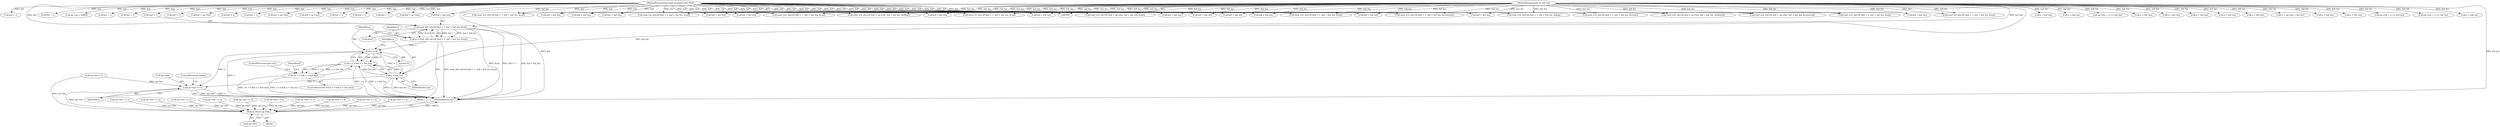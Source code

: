 digraph "0_radare2_bd276ef2fd8ac3401e65be7c126a43175ccfbcd7@API" {
"1001044" [label="(Call,read_u64_leb128 (buf + 1, buf + buf_len, &val))"];
"1000102" [label="(MethodParameterIn,const unsigned char *buf)"];
"1000103" [label="(MethodParameterIn,int buf_len)"];
"1001042" [label="(Call,n = read_u64_leb128 (buf + 1, buf + buf_len, &val))"];
"1001056" [label="(Call,n > 0)"];
"1001055" [label="(Call,n > 0 && n < buf_len)"];
"1001054" [label="(Call,!(n > 0 && n < buf_len))"];
"1001059" [label="(Call,n < buf_len)"];
"1001069" [label="(Call,op->len += n)"];
"1001077" [label="(Return,return op->len;)"];
"1000451" [label="(Call,read_u32_leb128 (buf + 1, buf + buf_len, &count))"];
"1000951" [label="(Call,n < buf_len)"];
"1001065" [label="(Identifier,d)"];
"1000937" [label="(Call,buf + 1)"];
"1000105" [label="(Call,op->len = 1)"];
"1001055" [label="(Call,n > 0 && n < buf_len)"];
"1001053" [label="(ControlStructure,if (!(n > 0 && n < buf_len)))"];
"1000102" [label="(MethodParameterIn,const unsigned char *buf)"];
"1000684" [label="(Call,buf + op->len)"];
"1000428" [label="(Call,op->len += n)"];
"1001054" [label="(Call,!(n > 0 && n < buf_len))"];
"1001005" [label="(Call,buf + 1)"];
"1001078" [label="(Call,op->len)"];
"1000307" [label="(Call,n < buf_len)"];
"1000974" [label="(Call,buf + buf_len)"];
"1000811" [label="(Call,read_u32_leb128 (buf + 1, buf + buf_len, &flag))"];
"1000103" [label="(MethodParameterIn,int buf_len)"];
"1000893" [label="(Call,buf + buf_len)"];
"1001045" [label="(Call,buf + 1)"];
"1000382" [label="(Call,op->len += n)"];
"1000989" [label="(Call,op->len += n)"];
"1001008" [label="(Call,buf + buf_len)"];
"1000838" [label="(Call,buf + op->len)"];
"1000539" [label="(Call,buf + buf_len)"];
"1000517" [label="(Call,op->len + n <= buf_len)"];
"1001036" [label="(Block,)"];
"1000661" [label="(Call,buf + buf_len)"];
"1001060" [label="(Identifier,n)"];
"1001044" [label="(Call,read_u64_leb128 (buf + 1, buf + buf_len, &val))"];
"1000889" [label="(Call,read_u32_leb128 (buf + 1, buf + buf_len, &reserved))"];
"1000936" [label="(Call,read_i32_leb128 (buf + 1, buf + buf_len, &val))"];
"1001073" [label="(Identifier,n)"];
"1000689" [label="(Call,buf + buf_len)"];
"1001019" [label="(Call,n < buf_len)"];
"1001043" [label="(Identifier,n)"];
"1000672" [label="(Call,n < buf_len)"];
"1000756" [label="(Call,n < buf_len)"];
"1001051" [label="(Call,&val)"];
"1000826" [label="(Call,n < buf_len)"];
"1000722" [label="(Call,op->len += n)"];
"1000657" [label="(Call,read_u32_leb128 (buf + 1, buf + buf_len, &val))"];
"1001048" [label="(Call,buf + buf_len)"];
"1000971" [label="(Call,buf + 1)"];
"1000110" [label="(Call,op->op = buf[0])"];
"1000403" [label="(Call,buf + buf_len)"];
"1000683" [label="(Call,read_u32_leb128 (buf + op->len, buf + buf_len, &reserved))"];
"1001062" [label="(ControlStructure,goto err;)"];
"1000815" [label="(Call,buf + buf_len)"];
"1000745" [label="(Call,buf + buf_len)"];
"1000904" [label="(Call,n < buf_len)"];
"1001059" [label="(Call,n < buf_len)"];
"1000400" [label="(Call,buf + 1)"];
"1001069" [label="(Call,op->len += n)"];
"1000843" [label="(Call,buf + buf_len)"];
"1001077" [label="(Return,return op->len;)"];
"1000550" [label="(Call,n + op->len < buf_len)"];
"1000921" [label="(Call,op->len += n)"];
"1000104" [label="(Block,)"];
"1001061" [label="(Identifier,buf_len)"];
"1000890" [label="(Call,buf + 1)"];
"1000812" [label="(Call,buf + 1)"];
"1000414" [label="(Call,n < buf_len)"];
"1000533" [label="(Call,read_u32_leb128 (buf + op->len, buf + buf_len, &def))"];
"1000770" [label="(Call,op->len += n)"];
"1000940" [label="(Call,buf + buf_len)"];
"1000502" [label="(Call,read_u32_leb128 (buf + op->len, buf + buf_len, &table[i]))"];
"1000508" [label="(Call,buf + buf_len)"];
"1000293" [label="(Call,buf + 1)"];
"1001004" [label="(Call,read_u32_leb128 (buf + 1, buf + buf_len, &val))"];
"1000955" [label="(Call,op->len += n)"];
"1001058" [label="(Literal,0)"];
"1001074" [label="(ControlStructure,break;)"];
"1001029" [label="(Call,op->len += n)"];
"1000873" [label="(Call,op->len += n)"];
"1000292" [label="(Call,read_i32_leb128 (buf + 1, buf + buf_len, &val))"];
"1001042" [label="(Call,n = read_u64_leb128 (buf + 1, buf + buf_len, &val))"];
"1000399" [label="(Call,read_u32_leb128 (buf + 1, buf + buf_len, &val))"];
"1001097" [label="(MethodReturn,int)"];
"1000466" [label="(Call,n < buf_len)"];
"1000700" [label="(Call,op->len + n <= buf_len)"];
"1000296" [label="(Call,buf + buf_len)"];
"1000503" [label="(Call,buf + op->len)"];
"1000741" [label="(Call,read_u32_leb128 (buf + 1, buf + buf_len, &val))"];
"1000837" [label="(Call,read_u32_leb128 (buf + op->len, buf + buf_len, &offset))"];
"1001056" [label="(Call,n > 0)"];
"1000455" [label="(Call,buf + buf_len)"];
"1000970" [label="(Call,read_i64_leb128 (buf + 1, buf + buf_len, &val))"];
"1000452" [label="(Call,buf + 1)"];
"1001070" [label="(Call,op->len)"];
"1000854" [label="(Call,op->len + n <= buf_len)"];
"1001057" [label="(Identifier,n)"];
"1000985" [label="(Call,n < buf_len)"];
"1000559" [label="(Call,op->len += n)"];
"1000658" [label="(Call,buf + 1)"];
"1000534" [label="(Call,buf + op->len)"];
"1000742" [label="(Call,buf + 1)"];
"1001044" -> "1001042"  [label="AST: "];
"1001044" -> "1001051"  [label="CFG: "];
"1001045" -> "1001044"  [label="AST: "];
"1001048" -> "1001044"  [label="AST: "];
"1001051" -> "1001044"  [label="AST: "];
"1001042" -> "1001044"  [label="CFG: "];
"1001044" -> "1001097"  [label="DDG: &val"];
"1001044" -> "1001097"  [label="DDG: buf + 1"];
"1001044" -> "1001097"  [label="DDG: buf + buf_len"];
"1001044" -> "1001042"  [label="DDG: buf + 1"];
"1001044" -> "1001042"  [label="DDG: buf + buf_len"];
"1001044" -> "1001042"  [label="DDG: &val"];
"1000102" -> "1001044"  [label="DDG: buf"];
"1000103" -> "1001044"  [label="DDG: buf_len"];
"1000102" -> "1000100"  [label="AST: "];
"1000102" -> "1001097"  [label="DDG: buf"];
"1000102" -> "1000110"  [label="DDG: buf"];
"1000102" -> "1000292"  [label="DDG: buf"];
"1000102" -> "1000293"  [label="DDG: buf"];
"1000102" -> "1000296"  [label="DDG: buf"];
"1000102" -> "1000399"  [label="DDG: buf"];
"1000102" -> "1000400"  [label="DDG: buf"];
"1000102" -> "1000403"  [label="DDG: buf"];
"1000102" -> "1000451"  [label="DDG: buf"];
"1000102" -> "1000452"  [label="DDG: buf"];
"1000102" -> "1000455"  [label="DDG: buf"];
"1000102" -> "1000502"  [label="DDG: buf"];
"1000102" -> "1000503"  [label="DDG: buf"];
"1000102" -> "1000508"  [label="DDG: buf"];
"1000102" -> "1000533"  [label="DDG: buf"];
"1000102" -> "1000534"  [label="DDG: buf"];
"1000102" -> "1000539"  [label="DDG: buf"];
"1000102" -> "1000657"  [label="DDG: buf"];
"1000102" -> "1000658"  [label="DDG: buf"];
"1000102" -> "1000661"  [label="DDG: buf"];
"1000102" -> "1000683"  [label="DDG: buf"];
"1000102" -> "1000684"  [label="DDG: buf"];
"1000102" -> "1000689"  [label="DDG: buf"];
"1000102" -> "1000741"  [label="DDG: buf"];
"1000102" -> "1000742"  [label="DDG: buf"];
"1000102" -> "1000745"  [label="DDG: buf"];
"1000102" -> "1000811"  [label="DDG: buf"];
"1000102" -> "1000812"  [label="DDG: buf"];
"1000102" -> "1000815"  [label="DDG: buf"];
"1000102" -> "1000837"  [label="DDG: buf"];
"1000102" -> "1000838"  [label="DDG: buf"];
"1000102" -> "1000843"  [label="DDG: buf"];
"1000102" -> "1000889"  [label="DDG: buf"];
"1000102" -> "1000890"  [label="DDG: buf"];
"1000102" -> "1000893"  [label="DDG: buf"];
"1000102" -> "1000936"  [label="DDG: buf"];
"1000102" -> "1000937"  [label="DDG: buf"];
"1000102" -> "1000940"  [label="DDG: buf"];
"1000102" -> "1000970"  [label="DDG: buf"];
"1000102" -> "1000971"  [label="DDG: buf"];
"1000102" -> "1000974"  [label="DDG: buf"];
"1000102" -> "1001004"  [label="DDG: buf"];
"1000102" -> "1001005"  [label="DDG: buf"];
"1000102" -> "1001008"  [label="DDG: buf"];
"1000102" -> "1001045"  [label="DDG: buf"];
"1000102" -> "1001048"  [label="DDG: buf"];
"1000103" -> "1000100"  [label="AST: "];
"1000103" -> "1001097"  [label="DDG: buf_len"];
"1000103" -> "1000292"  [label="DDG: buf_len"];
"1000103" -> "1000296"  [label="DDG: buf_len"];
"1000103" -> "1000307"  [label="DDG: buf_len"];
"1000103" -> "1000399"  [label="DDG: buf_len"];
"1000103" -> "1000403"  [label="DDG: buf_len"];
"1000103" -> "1000414"  [label="DDG: buf_len"];
"1000103" -> "1000451"  [label="DDG: buf_len"];
"1000103" -> "1000455"  [label="DDG: buf_len"];
"1000103" -> "1000466"  [label="DDG: buf_len"];
"1000103" -> "1000502"  [label="DDG: buf_len"];
"1000103" -> "1000508"  [label="DDG: buf_len"];
"1000103" -> "1000517"  [label="DDG: buf_len"];
"1000103" -> "1000533"  [label="DDG: buf_len"];
"1000103" -> "1000539"  [label="DDG: buf_len"];
"1000103" -> "1000550"  [label="DDG: buf_len"];
"1000103" -> "1000657"  [label="DDG: buf_len"];
"1000103" -> "1000661"  [label="DDG: buf_len"];
"1000103" -> "1000672"  [label="DDG: buf_len"];
"1000103" -> "1000683"  [label="DDG: buf_len"];
"1000103" -> "1000689"  [label="DDG: buf_len"];
"1000103" -> "1000700"  [label="DDG: buf_len"];
"1000103" -> "1000741"  [label="DDG: buf_len"];
"1000103" -> "1000745"  [label="DDG: buf_len"];
"1000103" -> "1000756"  [label="DDG: buf_len"];
"1000103" -> "1000811"  [label="DDG: buf_len"];
"1000103" -> "1000815"  [label="DDG: buf_len"];
"1000103" -> "1000826"  [label="DDG: buf_len"];
"1000103" -> "1000837"  [label="DDG: buf_len"];
"1000103" -> "1000843"  [label="DDG: buf_len"];
"1000103" -> "1000854"  [label="DDG: buf_len"];
"1000103" -> "1000889"  [label="DDG: buf_len"];
"1000103" -> "1000893"  [label="DDG: buf_len"];
"1000103" -> "1000904"  [label="DDG: buf_len"];
"1000103" -> "1000936"  [label="DDG: buf_len"];
"1000103" -> "1000940"  [label="DDG: buf_len"];
"1000103" -> "1000951"  [label="DDG: buf_len"];
"1000103" -> "1000970"  [label="DDG: buf_len"];
"1000103" -> "1000974"  [label="DDG: buf_len"];
"1000103" -> "1000985"  [label="DDG: buf_len"];
"1000103" -> "1001004"  [label="DDG: buf_len"];
"1000103" -> "1001008"  [label="DDG: buf_len"];
"1000103" -> "1001019"  [label="DDG: buf_len"];
"1000103" -> "1001048"  [label="DDG: buf_len"];
"1000103" -> "1001059"  [label="DDG: buf_len"];
"1001042" -> "1001036"  [label="AST: "];
"1001043" -> "1001042"  [label="AST: "];
"1001057" -> "1001042"  [label="CFG: "];
"1001042" -> "1001097"  [label="DDG: read_u64_leb128 (buf + 1, buf + buf_len, &val)"];
"1001042" -> "1001056"  [label="DDG: n"];
"1001056" -> "1001055"  [label="AST: "];
"1001056" -> "1001058"  [label="CFG: "];
"1001057" -> "1001056"  [label="AST: "];
"1001058" -> "1001056"  [label="AST: "];
"1001060" -> "1001056"  [label="CFG: "];
"1001055" -> "1001056"  [label="CFG: "];
"1001056" -> "1001097"  [label="DDG: n"];
"1001056" -> "1001055"  [label="DDG: n"];
"1001056" -> "1001055"  [label="DDG: 0"];
"1001056" -> "1001059"  [label="DDG: n"];
"1001056" -> "1001069"  [label="DDG: n"];
"1001055" -> "1001054"  [label="AST: "];
"1001055" -> "1001059"  [label="CFG: "];
"1001059" -> "1001055"  [label="AST: "];
"1001054" -> "1001055"  [label="CFG: "];
"1001055" -> "1001097"  [label="DDG: n > 0"];
"1001055" -> "1001097"  [label="DDG: n < buf_len"];
"1001055" -> "1001054"  [label="DDG: n > 0"];
"1001055" -> "1001054"  [label="DDG: n < buf_len"];
"1001059" -> "1001055"  [label="DDG: n"];
"1001059" -> "1001055"  [label="DDG: buf_len"];
"1001054" -> "1001053"  [label="AST: "];
"1001062" -> "1001054"  [label="CFG: "];
"1001065" -> "1001054"  [label="CFG: "];
"1001054" -> "1001097"  [label="DDG: n > 0 && n < buf_len"];
"1001054" -> "1001097"  [label="DDG: !(n > 0 && n < buf_len)"];
"1001059" -> "1001061"  [label="CFG: "];
"1001060" -> "1001059"  [label="AST: "];
"1001061" -> "1001059"  [label="AST: "];
"1001059" -> "1001097"  [label="DDG: buf_len"];
"1001059" -> "1001097"  [label="DDG: n"];
"1001059" -> "1001069"  [label="DDG: n"];
"1001069" -> "1001036"  [label="AST: "];
"1001069" -> "1001073"  [label="CFG: "];
"1001070" -> "1001069"  [label="AST: "];
"1001073" -> "1001069"  [label="AST: "];
"1001074" -> "1001069"  [label="CFG: "];
"1001069" -> "1001097"  [label="DDG: n"];
"1001069" -> "1001097"  [label="DDG: op->len"];
"1000105" -> "1001069"  [label="DDG: op->len"];
"1001069" -> "1001077"  [label="DDG: op->len"];
"1001077" -> "1000104"  [label="AST: "];
"1001077" -> "1001078"  [label="CFG: "];
"1001078" -> "1001077"  [label="AST: "];
"1001097" -> "1001077"  [label="CFG: "];
"1001077" -> "1001097"  [label="DDG: <RET>"];
"1000559" -> "1001077"  [label="DDG: op->len"];
"1000989" -> "1001077"  [label="DDG: op->len"];
"1001029" -> "1001077"  [label="DDG: op->len"];
"1000722" -> "1001077"  [label="DDG: op->len"];
"1000382" -> "1001077"  [label="DDG: op->len"];
"1000873" -> "1001077"  [label="DDG: op->len"];
"1000955" -> "1001077"  [label="DDG: op->len"];
"1000921" -> "1001077"  [label="DDG: op->len"];
"1000428" -> "1001077"  [label="DDG: op->len"];
"1000770" -> "1001077"  [label="DDG: op->len"];
"1000105" -> "1001077"  [label="DDG: op->len"];
}
